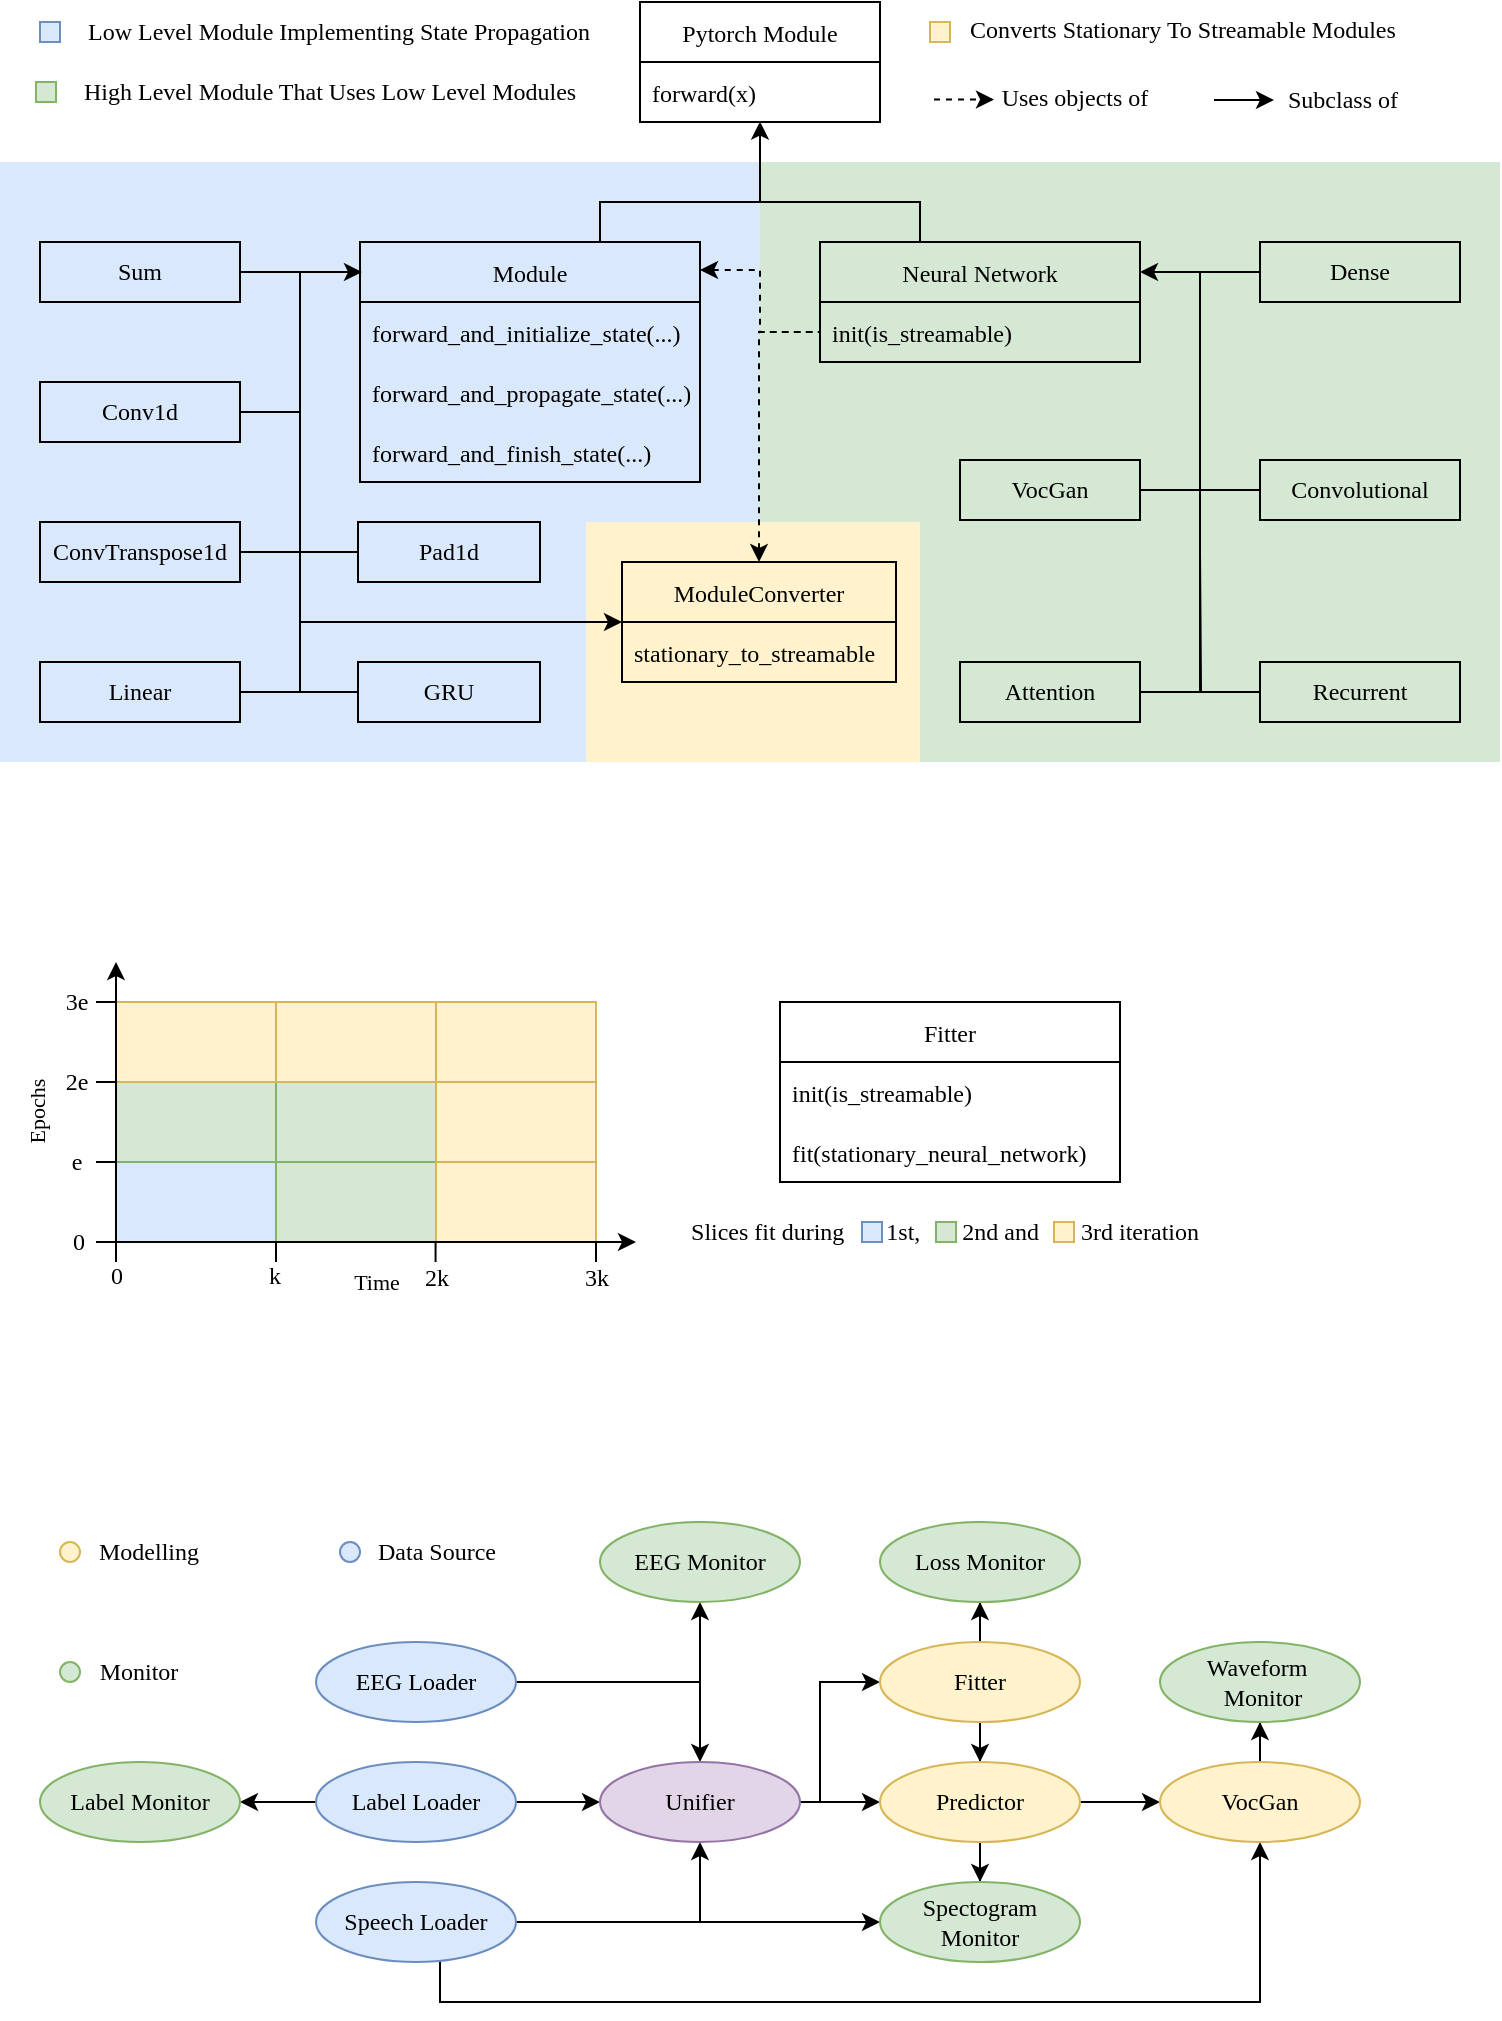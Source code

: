 <mxfile version="20.3.0" type="device"><diagram id="3E9D5Qc_rvLhLw5qt3-7" name="Page-1"><mxGraphModel dx="926" dy="1754" grid="1" gridSize="10" guides="1" tooltips="1" connect="1" arrows="1" fold="1" page="1" pageScale="1" pageWidth="827" pageHeight="1169" math="1" shadow="0"><root><mxCell id="0"/><mxCell id="1" parent="0"/><mxCell id="StV0U23VGAU0cRJ-C9mN-3" value="" style="rounded=0;whiteSpace=wrap;html=1;fillColor=#d5e8d4;strokeColor=none;" vertex="1" parent="1"><mxGeometry x="400" y="-1020" width="370" height="300" as="geometry"/></mxCell><mxCell id="StV0U23VGAU0cRJ-C9mN-1" value="" style="rounded=0;whiteSpace=wrap;html=1;fillColor=#dae8fc;strokeColor=none;" vertex="1" parent="1"><mxGeometry x="20" y="-1020" width="380" height="300" as="geometry"/></mxCell><mxCell id="StV0U23VGAU0cRJ-C9mN-6" style="edgeStyle=orthogonalEdgeStyle;rounded=0;orthogonalLoop=1;jettySize=auto;html=1;endArrow=none;endFill=0;" edge="1" parent="1" source="i_xNXgxYUfIw40Ac-vou-11"><mxGeometry relative="1" as="geometry"><mxPoint x="400" y="-1020" as="targetPoint"/><Array as="points"><mxPoint x="320" y="-1000"/><mxPoint x="400" y="-1000"/></Array></mxGeometry></mxCell><mxCell id="StV0U23VGAU0cRJ-C9mN-45" style="edgeStyle=orthogonalEdgeStyle;rounded=0;orthogonalLoop=1;jettySize=auto;html=1;entryX=0;entryY=0.5;entryDx=0;entryDy=0;fontFamily=Times New Roman;startArrow=classic;startFill=1;endArrow=none;endFill=0;dashed=1;" edge="1" parent="1" source="i_xNXgxYUfIw40Ac-vou-11" target="i_xNXgxYUfIw40Ac-vou-35"><mxGeometry relative="1" as="geometry"><Array as="points"><mxPoint x="400" y="-966"/><mxPoint x="400" y="-935"/></Array></mxGeometry></mxCell><mxCell id="i_xNXgxYUfIw40Ac-vou-11" value="Module" style="swimlane;fontStyle=0;childLayout=stackLayout;horizontal=1;startSize=30;horizontalStack=0;resizeParent=1;resizeParentMax=0;resizeLast=0;collapsible=1;marginBottom=0;fontFamily=Times New Roman;fillColor=none;" parent="1" vertex="1"><mxGeometry x="200" y="-980" width="170" height="120" as="geometry"/></mxCell><mxCell id="i_xNXgxYUfIw40Ac-vou-12" value="forward_and_initialize_state(...)" style="text;strokeColor=none;fillColor=none;align=left;verticalAlign=middle;spacingLeft=4;spacingRight=4;overflow=hidden;points=[[0,0.5],[1,0.5]];portConstraint=eastwest;rotatable=0;fontFamily=Times New Roman;" parent="i_xNXgxYUfIw40Ac-vou-11" vertex="1"><mxGeometry y="30" width="170" height="30" as="geometry"/></mxCell><mxCell id="i_xNXgxYUfIw40Ac-vou-13" value="forward_and_propagate_state(...)" style="text;strokeColor=none;fillColor=none;align=left;verticalAlign=middle;spacingLeft=4;spacingRight=4;overflow=hidden;points=[[0,0.5],[1,0.5]];portConstraint=eastwest;rotatable=0;fontFamily=Times New Roman;" parent="i_xNXgxYUfIw40Ac-vou-11" vertex="1"><mxGeometry y="60" width="170" height="30" as="geometry"/></mxCell><mxCell id="i_xNXgxYUfIw40Ac-vou-14" value="forward_and_finish_state(...)" style="text;strokeColor=none;fillColor=none;align=left;verticalAlign=middle;spacingLeft=4;spacingRight=4;overflow=hidden;points=[[0,0.5],[1,0.5]];portConstraint=eastwest;rotatable=0;fontFamily=Times New Roman;" parent="i_xNXgxYUfIw40Ac-vou-11" vertex="1"><mxGeometry y="90" width="170" height="30" as="geometry"/></mxCell><mxCell id="StV0U23VGAU0cRJ-C9mN-17" style="edgeStyle=orthogonalEdgeStyle;rounded=0;orthogonalLoop=1;jettySize=auto;html=1;endArrow=none;endFill=0;" edge="1" parent="1" source="i_xNXgxYUfIw40Ac-vou-15"><mxGeometry relative="1" as="geometry"><mxPoint x="170" y="-895" as="targetPoint"/></mxGeometry></mxCell><mxCell id="i_xNXgxYUfIw40Ac-vou-15" value="Conv1d" style="rounded=0;whiteSpace=wrap;html=1;fontFamily=Times New Roman;fillColor=none;" parent="1" vertex="1"><mxGeometry x="40" y="-910" width="100" height="30" as="geometry"/></mxCell><mxCell id="StV0U23VGAU0cRJ-C9mN-16" style="edgeStyle=orthogonalEdgeStyle;rounded=0;orthogonalLoop=1;jettySize=auto;html=1;endArrow=none;endFill=0;" edge="1" parent="1" source="i_xNXgxYUfIw40Ac-vou-16"><mxGeometry relative="1" as="geometry"><mxPoint x="180" y="-825" as="targetPoint"/></mxGeometry></mxCell><mxCell id="i_xNXgxYUfIw40Ac-vou-16" value="ConvTranspose1d" style="rounded=0;whiteSpace=wrap;html=1;fontFamily=Times New Roman;fillColor=none;" parent="1" vertex="1"><mxGeometry x="40" y="-840" width="100" height="30" as="geometry"/></mxCell><mxCell id="StV0U23VGAU0cRJ-C9mN-15" style="edgeStyle=orthogonalEdgeStyle;rounded=0;orthogonalLoop=1;jettySize=auto;html=1;endArrow=none;endFill=0;" edge="1" parent="1" source="i_xNXgxYUfIw40Ac-vou-17"><mxGeometry relative="1" as="geometry"><mxPoint x="180" y="-755" as="targetPoint"/></mxGeometry></mxCell><mxCell id="i_xNXgxYUfIw40Ac-vou-17" value="Linear" style="rounded=0;whiteSpace=wrap;html=1;fontFamily=Times New Roman;fillColor=none;" parent="1" vertex="1"><mxGeometry x="40" y="-770" width="100" height="30" as="geometry"/></mxCell><mxCell id="StV0U23VGAU0cRJ-C9mN-18" style="edgeStyle=orthogonalEdgeStyle;rounded=0;orthogonalLoop=1;jettySize=auto;html=1;endArrow=none;endFill=0;" edge="1" parent="1" source="i_xNXgxYUfIw40Ac-vou-18"><mxGeometry relative="1" as="geometry"><mxPoint x="180" y="-965" as="targetPoint"/></mxGeometry></mxCell><mxCell id="i_xNXgxYUfIw40Ac-vou-18" value="Sum" style="rounded=0;whiteSpace=wrap;html=1;fontFamily=Times New Roman;fillColor=none;" parent="1" vertex="1"><mxGeometry x="40" y="-980" width="100" height="30" as="geometry"/></mxCell><mxCell id="StV0U23VGAU0cRJ-C9mN-7" style="edgeStyle=orthogonalEdgeStyle;rounded=0;orthogonalLoop=1;jettySize=auto;html=1;entryX=0.5;entryY=0.992;entryDx=0;entryDy=0;entryPerimeter=0;" edge="1" parent="1" source="i_xNXgxYUfIw40Ac-vou-34" target="StV0U23VGAU0cRJ-C9mN-33"><mxGeometry relative="1" as="geometry"><mxPoint x="400" y="-1020" as="targetPoint"/><Array as="points"><mxPoint x="480" y="-1000"/><mxPoint x="400" y="-1000"/></Array></mxGeometry></mxCell><mxCell id="i_xNXgxYUfIw40Ac-vou-34" value="Neural Network" style="swimlane;fontStyle=0;childLayout=stackLayout;horizontal=1;startSize=30;horizontalStack=0;resizeParent=1;resizeParentMax=0;resizeLast=0;collapsible=1;marginBottom=0;fontFamily=Times New Roman;fillColor=none;" parent="1" vertex="1"><mxGeometry x="430" y="-980" width="160" height="60" as="geometry"/></mxCell><mxCell id="i_xNXgxYUfIw40Ac-vou-35" value="init(is_streamable)" style="text;strokeColor=none;fillColor=none;align=left;verticalAlign=middle;spacingLeft=4;spacingRight=4;overflow=hidden;points=[[0,0.5],[1,0.5]];portConstraint=eastwest;rotatable=0;fontFamily=Times New Roman;" parent="i_xNXgxYUfIw40Ac-vou-34" vertex="1"><mxGeometry y="30" width="160" height="30" as="geometry"/></mxCell><mxCell id="i_xNXgxYUfIw40Ac-vou-36" value="Convolutional" style="rounded=0;whiteSpace=wrap;html=1;fontFamily=Times New Roman;fillColor=none;" parent="1" vertex="1"><mxGeometry x="650" y="-871" width="100" height="30" as="geometry"/></mxCell><mxCell id="StV0U23VGAU0cRJ-C9mN-35" style="edgeStyle=orthogonalEdgeStyle;rounded=0;orthogonalLoop=1;jettySize=auto;html=1;fontFamily=Times New Roman;endArrow=none;endFill=0;" edge="1" parent="1" source="i_xNXgxYUfIw40Ac-vou-37"><mxGeometry relative="1" as="geometry"><mxPoint x="620" y="-825" as="targetPoint"/></mxGeometry></mxCell><mxCell id="i_xNXgxYUfIw40Ac-vou-37" value="Recurrent" style="rounded=0;whiteSpace=wrap;html=1;fontFamily=Times New Roman;fillColor=none;" parent="1" vertex="1"><mxGeometry x="650" y="-770" width="100" height="30" as="geometry"/></mxCell><mxCell id="i_xNXgxYUfIw40Ac-vou-39" style="edgeStyle=orthogonalEdgeStyle;rounded=0;orthogonalLoop=1;jettySize=auto;html=1;entryX=1;entryY=0.25;entryDx=0;entryDy=0;fontFamily=Times New Roman;endArrow=classic;endFill=1;" parent="1" source="i_xNXgxYUfIw40Ac-vou-38" target="i_xNXgxYUfIw40Ac-vou-34" edge="1"><mxGeometry relative="1" as="geometry"><Array as="points"><mxPoint x="620" y="-755"/><mxPoint x="620" y="-965"/></Array></mxGeometry></mxCell><mxCell id="i_xNXgxYUfIw40Ac-vou-38" value="Attention" style="rounded=0;whiteSpace=wrap;html=1;fontFamily=Times New Roman;fillColor=none;" parent="1" vertex="1"><mxGeometry x="500" y="-770" width="90" height="30" as="geometry"/></mxCell><mxCell id="StV0U23VGAU0cRJ-C9mN-14" style="edgeStyle=orthogonalEdgeStyle;rounded=0;orthogonalLoop=1;jettySize=auto;html=1;endArrow=none;endFill=0;" edge="1" parent="1" source="i_xNXgxYUfIw40Ac-vou-19"><mxGeometry relative="1" as="geometry"><mxPoint x="180" y="-825" as="targetPoint"/></mxGeometry></mxCell><mxCell id="i_xNXgxYUfIw40Ac-vou-19" value="Pad1d" style="rounded=0;whiteSpace=wrap;html=1;fontFamily=Times New Roman;fillColor=none;" parent="1" vertex="1"><mxGeometry x="199" y="-840" width="91" height="30" as="geometry"/></mxCell><mxCell id="i_xNXgxYUfIw40Ac-vou-46" value="Fitter" style="swimlane;fontStyle=0;childLayout=stackLayout;horizontal=1;startSize=30;horizontalStack=0;resizeParent=1;resizeParentMax=0;resizeLast=0;collapsible=1;marginBottom=0;fontFamily=Times New Roman;fillColor=none;" parent="1" vertex="1"><mxGeometry x="410" y="-600" width="170" height="90" as="geometry"/></mxCell><mxCell id="i_xNXgxYUfIw40Ac-vou-47" value="init(is_streamable)" style="text;strokeColor=none;fillColor=none;align=left;verticalAlign=middle;spacingLeft=4;spacingRight=4;overflow=hidden;points=[[0,0.5],[1,0.5]];portConstraint=eastwest;rotatable=0;fontFamily=Times New Roman;" parent="i_xNXgxYUfIw40Ac-vou-46" vertex="1"><mxGeometry y="30" width="170" height="30" as="geometry"/></mxCell><mxCell id="StV0U23VGAU0cRJ-C9mN-37" value="fit(stationary_neural_network)" style="text;strokeColor=none;fillColor=none;align=left;verticalAlign=middle;spacingLeft=4;spacingRight=4;overflow=hidden;points=[[0,0.5],[1,0.5]];portConstraint=eastwest;rotatable=0;fontFamily=Times New Roman;" vertex="1" parent="i_xNXgxYUfIw40Ac-vou-46"><mxGeometry y="60" width="170" height="30" as="geometry"/></mxCell><mxCell id="StV0U23VGAU0cRJ-C9mN-39" style="edgeStyle=orthogonalEdgeStyle;rounded=0;orthogonalLoop=1;jettySize=auto;html=1;fontFamily=Times New Roman;endArrow=none;endFill=0;" edge="1" parent="1" source="i_xNXgxYUfIw40Ac-vou-48"><mxGeometry relative="1" as="geometry"><mxPoint x="610" y="-965" as="targetPoint"/></mxGeometry></mxCell><mxCell id="i_xNXgxYUfIw40Ac-vou-48" value="Dense" style="rounded=0;whiteSpace=wrap;html=1;fontFamily=Times New Roman;fillColor=none;" parent="1" vertex="1"><mxGeometry x="650" y="-980" width="100" height="30" as="geometry"/></mxCell><mxCell id="i_xNXgxYUfIw40Ac-vou-50" value="" style="rounded=0;whiteSpace=wrap;html=1;fontFamily=Times New Roman;fillColor=#dae8fc;strokeColor=#6c8ebf;" parent="1" vertex="1"><mxGeometry x="78" y="-520" width="80" height="40" as="geometry"/></mxCell><mxCell id="i_xNXgxYUfIw40Ac-vou-51" value="" style="rounded=0;whiteSpace=wrap;html=1;fontFamily=Times New Roman;fillColor=#d5e8d4;strokeColor=#82b366;" parent="1" vertex="1"><mxGeometry x="158" y="-520" width="80" height="40" as="geometry"/></mxCell><mxCell id="i_xNXgxYUfIw40Ac-vou-52" value="" style="rounded=0;whiteSpace=wrap;html=1;fontFamily=Times New Roman;fillColor=#fff2cc;strokeColor=#d6b656;" parent="1" vertex="1"><mxGeometry x="238" y="-520" width="80" height="40" as="geometry"/></mxCell><mxCell id="i_xNXgxYUfIw40Ac-vou-53" value="" style="rounded=0;whiteSpace=wrap;html=1;fontFamily=Times New Roman;fillColor=#d5e8d4;strokeColor=#82b366;" parent="1" vertex="1"><mxGeometry x="158" y="-560" width="80" height="40" as="geometry"/></mxCell><mxCell id="i_xNXgxYUfIw40Ac-vou-54" value="" style="rounded=0;whiteSpace=wrap;html=1;fontFamily=Times New Roman;fillColor=#fff2cc;strokeColor=#d6b656;" parent="1" vertex="1"><mxGeometry x="238" y="-560" width="80" height="40" as="geometry"/></mxCell><mxCell id="i_xNXgxYUfIw40Ac-vou-55" value="" style="rounded=0;whiteSpace=wrap;html=1;fontFamily=Times New Roman;fillColor=#fff2cc;strokeColor=#d6b656;" parent="1" vertex="1"><mxGeometry x="158" y="-600" width="80" height="40" as="geometry"/></mxCell><mxCell id="i_xNXgxYUfIw40Ac-vou-56" value="" style="rounded=0;whiteSpace=wrap;html=1;fontFamily=Times New Roman;fillColor=#fff2cc;strokeColor=#d6b656;" parent="1" vertex="1"><mxGeometry x="238" y="-600" width="80" height="40" as="geometry"/></mxCell><mxCell id="i_xNXgxYUfIw40Ac-vou-57" value="" style="rounded=0;whiteSpace=wrap;html=1;fontFamily=Times New Roman;fillColor=#d5e8d4;strokeColor=#82b366;" parent="1" vertex="1"><mxGeometry x="78" y="-560" width="80" height="40" as="geometry"/></mxCell><mxCell id="i_xNXgxYUfIw40Ac-vou-58" value="" style="rounded=0;whiteSpace=wrap;html=1;fontFamily=Times New Roman;fillColor=#fff2cc;strokeColor=#d6b656;" parent="1" vertex="1"><mxGeometry x="78" y="-600" width="80" height="40" as="geometry"/></mxCell><mxCell id="i_xNXgxYUfIw40Ac-vou-59" value="Time" style="endArrow=classic;html=1;rounded=0;fontFamily=Times New Roman;" parent="1" edge="1"><mxGeometry y="-20" width="50" height="50" relative="1" as="geometry"><mxPoint x="78" y="-480" as="sourcePoint"/><mxPoint x="338" y="-480" as="targetPoint"/><mxPoint as="offset"/></mxGeometry></mxCell><mxCell id="i_xNXgxYUfIw40Ac-vou-60" value="" style="endArrow=classic;html=1;rounded=0;fontFamily=Times New Roman;" parent="1" edge="1"><mxGeometry width="50" height="50" relative="1" as="geometry"><mxPoint x="78" y="-480" as="sourcePoint"/><mxPoint x="78" y="-620" as="targetPoint"/></mxGeometry></mxCell><mxCell id="i_xNXgxYUfIw40Ac-vou-61" value="Epochs" style="edgeLabel;html=1;align=center;verticalAlign=middle;resizable=0;points=[];fontFamily=Times New Roman;horizontal=0;" parent="i_xNXgxYUfIw40Ac-vou-60" vertex="1" connectable="0"><mxGeometry x="-0.028" y="2" relative="1" as="geometry"><mxPoint x="-38" y="3" as="offset"/></mxGeometry></mxCell><mxCell id="i_xNXgxYUfIw40Ac-vou-71" value="" style="endArrow=none;html=1;rounded=0;fontFamily=Times New Roman;" parent="1" edge="1"><mxGeometry width="50" height="50" relative="1" as="geometry"><mxPoint x="158" y="-470" as="sourcePoint"/><mxPoint x="158" y="-480" as="targetPoint"/></mxGeometry></mxCell><mxCell id="i_xNXgxYUfIw40Ac-vou-72" value="" style="endArrow=none;html=1;rounded=0;fontFamily=Times New Roman;" parent="1" edge="1"><mxGeometry width="50" height="50" relative="1" as="geometry"><mxPoint x="78" y="-470" as="sourcePoint"/><mxPoint x="78" y="-480" as="targetPoint"/></mxGeometry></mxCell><mxCell id="i_xNXgxYUfIw40Ac-vou-73" value="" style="endArrow=none;html=1;rounded=0;fontFamily=Times New Roman;" parent="1" edge="1"><mxGeometry width="50" height="50" relative="1" as="geometry"><mxPoint x="237.78" y="-470" as="sourcePoint"/><mxPoint x="237.78" y="-480" as="targetPoint"/></mxGeometry></mxCell><mxCell id="i_xNXgxYUfIw40Ac-vou-74" value="" style="endArrow=none;html=1;rounded=0;fontFamily=Times New Roman;" parent="1" edge="1"><mxGeometry width="50" height="50" relative="1" as="geometry"><mxPoint x="318" y="-470" as="sourcePoint"/><mxPoint x="318" y="-480" as="targetPoint"/></mxGeometry></mxCell><mxCell id="i_xNXgxYUfIw40Ac-vou-75" value="" style="endArrow=none;html=1;rounded=0;fontFamily=Times New Roman;" parent="1" edge="1"><mxGeometry width="50" height="50" relative="1" as="geometry"><mxPoint x="78" y="-480" as="sourcePoint"/><mxPoint x="68.0" y="-480" as="targetPoint"/></mxGeometry></mxCell><mxCell id="i_xNXgxYUfIw40Ac-vou-77" value="" style="endArrow=none;html=1;rounded=0;fontFamily=Times New Roman;" parent="1" edge="1"><mxGeometry width="50" height="50" relative="1" as="geometry"><mxPoint x="78.0" y="-520" as="sourcePoint"/><mxPoint x="68.0" y="-520" as="targetPoint"/></mxGeometry></mxCell><mxCell id="i_xNXgxYUfIw40Ac-vou-78" value="" style="endArrow=none;html=1;rounded=0;fontFamily=Times New Roman;" parent="1" edge="1"><mxGeometry width="50" height="50" relative="1" as="geometry"><mxPoint x="78.0" y="-560" as="sourcePoint"/><mxPoint x="68.0" y="-560" as="targetPoint"/></mxGeometry></mxCell><mxCell id="i_xNXgxYUfIw40Ac-vou-79" value="" style="endArrow=none;html=1;rounded=0;fontFamily=Times New Roman;" parent="1" edge="1"><mxGeometry width="50" height="50" relative="1" as="geometry"><mxPoint x="78.0" y="-600" as="sourcePoint"/><mxPoint x="68.0" y="-600" as="targetPoint"/></mxGeometry></mxCell><mxCell id="i_xNXgxYUfIw40Ac-vou-80" value="0" style="text;html=1;align=center;verticalAlign=middle;resizable=0;points=[];autosize=1;strokeColor=none;fillColor=none;fontFamily=Times New Roman;" parent="1" vertex="1"><mxGeometry x="63" y="-478" width="30" height="30" as="geometry"/></mxCell><mxCell id="i_xNXgxYUfIw40Ac-vou-81" value="k" style="text;html=1;align=center;verticalAlign=middle;resizable=0;points=[];autosize=1;strokeColor=none;fillColor=none;fontFamily=Times New Roman;" parent="1" vertex="1"><mxGeometry x="142" y="-478" width="30" height="30" as="geometry"/></mxCell><mxCell id="i_xNXgxYUfIw40Ac-vou-82" value="2k" style="text;html=1;align=center;verticalAlign=middle;resizable=0;points=[];autosize=1;strokeColor=none;fillColor=none;fontFamily=Times New Roman;" parent="1" vertex="1"><mxGeometry x="218" y="-477" width="40" height="30" as="geometry"/></mxCell><mxCell id="i_xNXgxYUfIw40Ac-vou-83" value="3k" style="text;html=1;align=center;verticalAlign=middle;resizable=0;points=[];autosize=1;strokeColor=none;fillColor=none;fontFamily=Times New Roman;" parent="1" vertex="1"><mxGeometry x="298" y="-477" width="40" height="30" as="geometry"/></mxCell><mxCell id="i_xNXgxYUfIw40Ac-vou-84" value="0" style="text;html=1;align=center;verticalAlign=middle;resizable=0;points=[];autosize=1;strokeColor=none;fillColor=none;fontFamily=Times New Roman;" parent="1" vertex="1"><mxGeometry x="44" y="-495" width="30" height="30" as="geometry"/></mxCell><mxCell id="i_xNXgxYUfIw40Ac-vou-85" value="e" style="text;html=1;align=center;verticalAlign=middle;resizable=0;points=[];autosize=1;strokeColor=none;fillColor=none;fontFamily=Times New Roman;" parent="1" vertex="1"><mxGeometry x="43" y="-535" width="30" height="30" as="geometry"/></mxCell><mxCell id="i_xNXgxYUfIw40Ac-vou-86" value="2e" style="text;html=1;align=center;verticalAlign=middle;resizable=0;points=[];autosize=1;strokeColor=none;fillColor=none;fontFamily=Times New Roman;" parent="1" vertex="1"><mxGeometry x="43" y="-575" width="30" height="30" as="geometry"/></mxCell><mxCell id="i_xNXgxYUfIw40Ac-vou-87" value="3e" style="text;html=1;align=center;verticalAlign=middle;resizable=0;points=[];autosize=1;strokeColor=none;fillColor=none;fontFamily=Times New Roman;" parent="1" vertex="1"><mxGeometry x="43" y="-615" width="30" height="30" as="geometry"/></mxCell><mxCell id="i_xNXgxYUfIw40Ac-vou-102" style="edgeStyle=orthogonalEdgeStyle;rounded=0;orthogonalLoop=1;jettySize=auto;html=1;entryX=0.5;entryY=0;entryDx=0;entryDy=0;fontFamily=Times New Roman;endArrow=classic;endFill=1;" parent="1" source="i_xNXgxYUfIw40Ac-vou-89" target="i_xNXgxYUfIw40Ac-vou-92" edge="1"><mxGeometry relative="1" as="geometry"><Array as="points"><mxPoint x="370" y="-260"/></Array></mxGeometry></mxCell><mxCell id="i_xNXgxYUfIw40Ac-vou-112" style="edgeStyle=orthogonalEdgeStyle;rounded=0;orthogonalLoop=1;jettySize=auto;html=1;fontFamily=Times New Roman;endArrow=classic;endFill=1;" parent="1" source="i_xNXgxYUfIw40Ac-vou-89" target="i_xNXgxYUfIw40Ac-vou-96" edge="1"><mxGeometry relative="1" as="geometry"/></mxCell><mxCell id="i_xNXgxYUfIw40Ac-vou-89" value="EEG Loader" style="ellipse;whiteSpace=wrap;html=1;fontFamily=Times New Roman;fillColor=#dae8fc;strokeColor=#6c8ebf;" parent="1" vertex="1"><mxGeometry x="178" y="-280" width="100" height="40" as="geometry"/></mxCell><mxCell id="i_xNXgxYUfIw40Ac-vou-103" style="edgeStyle=orthogonalEdgeStyle;rounded=0;orthogonalLoop=1;jettySize=auto;html=1;entryX=0.5;entryY=1;entryDx=0;entryDy=0;fontFamily=Times New Roman;endArrow=classic;endFill=1;" parent="1" source="i_xNXgxYUfIw40Ac-vou-90" target="i_xNXgxYUfIw40Ac-vou-92" edge="1"><mxGeometry relative="1" as="geometry"/></mxCell><mxCell id="i_xNXgxYUfIw40Ac-vou-117" style="edgeStyle=orthogonalEdgeStyle;rounded=0;orthogonalLoop=1;jettySize=auto;html=1;entryX=0;entryY=0.5;entryDx=0;entryDy=0;fontFamily=Times New Roman;endArrow=classic;endFill=1;" parent="1" source="i_xNXgxYUfIw40Ac-vou-90" target="i_xNXgxYUfIw40Ac-vou-97" edge="1"><mxGeometry relative="1" as="geometry"/></mxCell><mxCell id="i_xNXgxYUfIw40Ac-vou-118" style="edgeStyle=orthogonalEdgeStyle;rounded=0;orthogonalLoop=1;jettySize=auto;html=1;entryX=0.5;entryY=1;entryDx=0;entryDy=0;fontFamily=Times New Roman;endArrow=classic;endFill=1;" parent="1" source="i_xNXgxYUfIw40Ac-vou-90" target="i_xNXgxYUfIw40Ac-vou-95" edge="1"><mxGeometry relative="1" as="geometry"><Array as="points"><mxPoint x="240" y="-100"/><mxPoint x="650" y="-100"/></Array></mxGeometry></mxCell><mxCell id="i_xNXgxYUfIw40Ac-vou-90" value="Speech Loader" style="ellipse;whiteSpace=wrap;html=1;fontFamily=Times New Roman;fillColor=#dae8fc;strokeColor=#6c8ebf;" parent="1" vertex="1"><mxGeometry x="178" y="-160" width="100" height="40" as="geometry"/></mxCell><mxCell id="i_xNXgxYUfIw40Ac-vou-104" style="edgeStyle=orthogonalEdgeStyle;rounded=0;orthogonalLoop=1;jettySize=auto;html=1;entryX=0;entryY=0.5;entryDx=0;entryDy=0;fontFamily=Times New Roman;endArrow=classic;endFill=1;" parent="1" source="i_xNXgxYUfIw40Ac-vou-91" target="i_xNXgxYUfIw40Ac-vou-92" edge="1"><mxGeometry relative="1" as="geometry"><Array as="points"><mxPoint x="280" y="-200"/><mxPoint x="280" y="-200"/></Array></mxGeometry></mxCell><mxCell id="i_xNXgxYUfIw40Ac-vou-116" style="edgeStyle=orthogonalEdgeStyle;rounded=0;orthogonalLoop=1;jettySize=auto;html=1;fontFamily=Times New Roman;endArrow=classic;endFill=1;" parent="1" source="i_xNXgxYUfIw40Ac-vou-91" target="i_xNXgxYUfIw40Ac-vou-100" edge="1"><mxGeometry relative="1" as="geometry"/></mxCell><mxCell id="i_xNXgxYUfIw40Ac-vou-91" value="Label Loader" style="ellipse;whiteSpace=wrap;html=1;fontFamily=Times New Roman;fillColor=#dae8fc;strokeColor=#6c8ebf;" parent="1" vertex="1"><mxGeometry x="178" y="-220" width="100" height="40" as="geometry"/></mxCell><mxCell id="i_xNXgxYUfIw40Ac-vou-105" style="edgeStyle=orthogonalEdgeStyle;rounded=0;orthogonalLoop=1;jettySize=auto;html=1;entryX=0;entryY=0.5;entryDx=0;entryDy=0;fontFamily=Times New Roman;endArrow=classic;endFill=1;" parent="1" source="i_xNXgxYUfIw40Ac-vou-92" target="i_xNXgxYUfIw40Ac-vou-93" edge="1"><mxGeometry relative="1" as="geometry"><Array as="points"><mxPoint x="430" y="-200"/><mxPoint x="430" y="-260"/></Array></mxGeometry></mxCell><mxCell id="i_xNXgxYUfIw40Ac-vou-106" style="edgeStyle=orthogonalEdgeStyle;rounded=0;orthogonalLoop=1;jettySize=auto;html=1;entryX=0;entryY=0.5;entryDx=0;entryDy=0;fontFamily=Times New Roman;endArrow=classic;endFill=1;" parent="1" source="i_xNXgxYUfIw40Ac-vou-92" target="i_xNXgxYUfIw40Ac-vou-94" edge="1"><mxGeometry relative="1" as="geometry"/></mxCell><mxCell id="i_xNXgxYUfIw40Ac-vou-92" value="Unifier" style="ellipse;whiteSpace=wrap;html=1;fontFamily=Times New Roman;fillColor=#e1d5e7;strokeColor=#9673a6;" parent="1" vertex="1"><mxGeometry x="320" y="-220" width="100" height="40" as="geometry"/></mxCell><mxCell id="i_xNXgxYUfIw40Ac-vou-108" style="edgeStyle=orthogonalEdgeStyle;rounded=0;orthogonalLoop=1;jettySize=auto;html=1;entryX=0.5;entryY=0;entryDx=0;entryDy=0;fontFamily=Times New Roman;endArrow=classic;endFill=1;" parent="1" source="i_xNXgxYUfIw40Ac-vou-93" target="i_xNXgxYUfIw40Ac-vou-94" edge="1"><mxGeometry relative="1" as="geometry"><Array as="points"/></mxGeometry></mxCell><mxCell id="i_xNXgxYUfIw40Ac-vou-111" style="edgeStyle=orthogonalEdgeStyle;rounded=0;orthogonalLoop=1;jettySize=auto;html=1;entryX=0.5;entryY=1;entryDx=0;entryDy=0;fontFamily=Times New Roman;endArrow=classic;endFill=1;" parent="1" source="i_xNXgxYUfIw40Ac-vou-93" target="i_xNXgxYUfIw40Ac-vou-99" edge="1"><mxGeometry relative="1" as="geometry"/></mxCell><mxCell id="i_xNXgxYUfIw40Ac-vou-93" value="Fitter" style="ellipse;whiteSpace=wrap;html=1;fontFamily=Times New Roman;fillColor=#fff2cc;strokeColor=#d6b656;" parent="1" vertex="1"><mxGeometry x="460" y="-280" width="100" height="40" as="geometry"/></mxCell><mxCell id="i_xNXgxYUfIw40Ac-vou-107" style="edgeStyle=orthogonalEdgeStyle;rounded=0;orthogonalLoop=1;jettySize=auto;html=1;entryX=0;entryY=0.5;entryDx=0;entryDy=0;fontFamily=Times New Roman;endArrow=classic;endFill=1;" parent="1" source="i_xNXgxYUfIw40Ac-vou-94" target="i_xNXgxYUfIw40Ac-vou-95" edge="1"><mxGeometry relative="1" as="geometry"/></mxCell><mxCell id="i_xNXgxYUfIw40Ac-vou-113" style="edgeStyle=orthogonalEdgeStyle;rounded=0;orthogonalLoop=1;jettySize=auto;html=1;entryX=0.5;entryY=0;entryDx=0;entryDy=0;fontFamily=Times New Roman;endArrow=classic;endFill=1;" parent="1" source="i_xNXgxYUfIw40Ac-vou-94" target="i_xNXgxYUfIw40Ac-vou-97" edge="1"><mxGeometry relative="1" as="geometry"/></mxCell><mxCell id="i_xNXgxYUfIw40Ac-vou-94" value="Predictor" style="ellipse;whiteSpace=wrap;html=1;fontFamily=Times New Roman;fillColor=#fff2cc;strokeColor=#d6b656;" parent="1" vertex="1"><mxGeometry x="460" y="-220" width="100" height="40" as="geometry"/></mxCell><mxCell id="i_xNXgxYUfIw40Ac-vou-109" style="edgeStyle=orthogonalEdgeStyle;rounded=0;orthogonalLoop=1;jettySize=auto;html=1;entryX=0.5;entryY=1;entryDx=0;entryDy=0;fontFamily=Times New Roman;endArrow=classic;endFill=1;" parent="1" source="i_xNXgxYUfIw40Ac-vou-95" target="i_xNXgxYUfIw40Ac-vou-98" edge="1"><mxGeometry relative="1" as="geometry"/></mxCell><mxCell id="i_xNXgxYUfIw40Ac-vou-95" value="VocGan" style="ellipse;whiteSpace=wrap;html=1;fontFamily=Times New Roman;fillColor=#fff2cc;strokeColor=#d6b656;" parent="1" vertex="1"><mxGeometry x="600" y="-220" width="100" height="40" as="geometry"/></mxCell><mxCell id="i_xNXgxYUfIw40Ac-vou-96" value="EEG Monitor" style="ellipse;whiteSpace=wrap;html=1;fontFamily=Times New Roman;fillColor=#d5e8d4;strokeColor=#82b366;" parent="1" vertex="1"><mxGeometry x="320" y="-340" width="100" height="40" as="geometry"/></mxCell><mxCell id="i_xNXgxYUfIw40Ac-vou-97" value="Spectogram Monitor" style="ellipse;whiteSpace=wrap;html=1;fontFamily=Times New Roman;fillColor=#d5e8d4;strokeColor=#82b366;" parent="1" vertex="1"><mxGeometry x="460" y="-160" width="100" height="40" as="geometry"/></mxCell><mxCell id="i_xNXgxYUfIw40Ac-vou-98" value="Waveform&amp;nbsp; &amp;nbsp;Monitor" style="ellipse;whiteSpace=wrap;html=1;fontFamily=Times New Roman;fillColor=#d5e8d4;strokeColor=#82b366;" parent="1" vertex="1"><mxGeometry x="600" y="-280" width="100" height="40" as="geometry"/></mxCell><mxCell id="i_xNXgxYUfIw40Ac-vou-99" value="Loss Monitor" style="ellipse;whiteSpace=wrap;html=1;fontFamily=Times New Roman;fillColor=#d5e8d4;strokeColor=#82b366;" parent="1" vertex="1"><mxGeometry x="460" y="-340" width="100" height="40" as="geometry"/></mxCell><mxCell id="i_xNXgxYUfIw40Ac-vou-100" value="Label Monitor" style="ellipse;whiteSpace=wrap;html=1;fontFamily=Times New Roman;fillColor=#d5e8d4;strokeColor=#82b366;" parent="1" vertex="1"><mxGeometry x="40" y="-220" width="100" height="40" as="geometry"/></mxCell><mxCell id="i_xNXgxYUfIw40Ac-vou-120" value="Modelling" style="text;html=1;align=center;verticalAlign=middle;resizable=0;points=[];autosize=1;strokeColor=none;fillColor=none;fontFamily=Times New Roman;" parent="1" vertex="1"><mxGeometry x="59" y="-340" width="70" height="30" as="geometry"/></mxCell><mxCell id="i_xNXgxYUfIw40Ac-vou-121" value="Monitor" style="text;html=1;align=center;verticalAlign=middle;resizable=0;points=[];autosize=1;strokeColor=none;fillColor=none;fontFamily=Times New Roman;" parent="1" vertex="1"><mxGeometry x="59" y="-280" width="60" height="30" as="geometry"/></mxCell><mxCell id="i_xNXgxYUfIw40Ac-vou-125" value="" style="ellipse;whiteSpace=wrap;html=1;aspect=fixed;fontFamily=Times New Roman;fillColor=#fff2cc;strokeColor=#d6b656;" parent="1" vertex="1"><mxGeometry x="50" y="-330" width="10" height="10" as="geometry"/></mxCell><mxCell id="i_xNXgxYUfIw40Ac-vou-126" value="" style="ellipse;whiteSpace=wrap;html=1;aspect=fixed;fontFamily=Times New Roman;fillColor=#d5e8d4;strokeColor=#82b366;" parent="1" vertex="1"><mxGeometry x="50" y="-270" width="10" height="10" as="geometry"/></mxCell><mxCell id="i_xNXgxYUfIw40Ac-vou-127" value="" style="group" parent="1" vertex="1" connectable="0"><mxGeometry x="190" y="-340" width="88" height="30" as="geometry"/></mxCell><mxCell id="i_xNXgxYUfIw40Ac-vou-119" value="Data Source" style="text;html=1;align=center;verticalAlign=middle;resizable=0;points=[];autosize=1;strokeColor=none;fillColor=none;fontFamily=Times New Roman;" parent="i_xNXgxYUfIw40Ac-vou-127" vertex="1"><mxGeometry x="8" width="80" height="30" as="geometry"/></mxCell><mxCell id="i_xNXgxYUfIw40Ac-vou-123" value="" style="ellipse;whiteSpace=wrap;html=1;aspect=fixed;fontFamily=Times New Roman;fillColor=#dae8fc;strokeColor=#6c8ebf;" parent="i_xNXgxYUfIw40Ac-vou-127" vertex="1"><mxGeometry y="10" width="10" height="10" as="geometry"/></mxCell><mxCell id="StV0U23VGAU0cRJ-C9mN-13" style="edgeStyle=orthogonalEdgeStyle;rounded=0;orthogonalLoop=1;jettySize=auto;html=1;endArrow=classic;endFill=1;" edge="1" parent="1" source="i_xNXgxYUfIw40Ac-vou-20"><mxGeometry relative="1" as="geometry"><mxPoint x="201" y="-965" as="targetPoint"/><Array as="points"><mxPoint x="170" y="-755"/><mxPoint x="170" y="-965"/></Array></mxGeometry></mxCell><mxCell id="i_xNXgxYUfIw40Ac-vou-20" value="GRU" style="rounded=0;whiteSpace=wrap;html=1;fontFamily=Times New Roman;fillColor=none;" parent="1" vertex="1"><mxGeometry x="199" y="-770" width="91" height="30" as="geometry"/></mxCell><mxCell id="StV0U23VGAU0cRJ-C9mN-38" style="edgeStyle=orthogonalEdgeStyle;rounded=0;orthogonalLoop=1;jettySize=auto;html=1;entryX=0;entryY=0.5;entryDx=0;entryDy=0;fontFamily=Times New Roman;endArrow=none;endFill=0;" edge="1" parent="1" source="StV0U23VGAU0cRJ-C9mN-27" target="i_xNXgxYUfIw40Ac-vou-36"><mxGeometry relative="1" as="geometry"/></mxCell><mxCell id="StV0U23VGAU0cRJ-C9mN-27" value="VocGan" style="rounded=0;whiteSpace=wrap;html=1;fontFamily=Times New Roman;fillColor=none;" vertex="1" parent="1"><mxGeometry x="500" y="-871" width="90" height="30" as="geometry"/></mxCell><mxCell id="StV0U23VGAU0cRJ-C9mN-32" value="Pytorch Module" style="swimlane;fontStyle=0;childLayout=stackLayout;horizontal=1;startSize=30;horizontalStack=0;resizeParent=1;resizeParentMax=0;resizeLast=0;collapsible=1;marginBottom=0;fontFamily=Times New Roman;fillColor=none;" vertex="1" parent="1"><mxGeometry x="340" y="-1100" width="120" height="60" as="geometry"/></mxCell><mxCell id="StV0U23VGAU0cRJ-C9mN-33" value="forward(x)" style="text;strokeColor=none;fillColor=none;align=left;verticalAlign=middle;spacingLeft=4;spacingRight=4;overflow=hidden;points=[[0,0.5],[1,0.5]];portConstraint=eastwest;rotatable=0;fontFamily=Times New Roman;" vertex="1" parent="StV0U23VGAU0cRJ-C9mN-32"><mxGeometry y="30" width="120" height="30" as="geometry"/></mxCell><mxCell id="StV0U23VGAU0cRJ-C9mN-40" value="" style="rounded=0;whiteSpace=wrap;html=1;fontFamily=Times New Roman;fillColor=#fff2cc;strokeColor=none;" vertex="1" parent="1"><mxGeometry x="313" y="-840" width="167" height="120" as="geometry"/></mxCell><mxCell id="StV0U23VGAU0cRJ-C9mN-44" style="edgeStyle=orthogonalEdgeStyle;rounded=0;orthogonalLoop=1;jettySize=auto;html=1;fontFamily=Times New Roman;endArrow=none;endFill=0;startArrow=classic;startFill=1;" edge="1" parent="1" source="StV0U23VGAU0cRJ-C9mN-41"><mxGeometry relative="1" as="geometry"><mxPoint x="170" y="-790" as="targetPoint"/></mxGeometry></mxCell><mxCell id="StV0U23VGAU0cRJ-C9mN-41" value="ModuleConverter" style="swimlane;fontStyle=0;childLayout=stackLayout;horizontal=1;startSize=30;horizontalStack=0;resizeParent=1;resizeParentMax=0;resizeLast=0;collapsible=1;marginBottom=0;fontFamily=Times New Roman;fillColor=none;" vertex="1" parent="1"><mxGeometry x="331" y="-820" width="137" height="60" as="geometry"/></mxCell><mxCell id="StV0U23VGAU0cRJ-C9mN-42" value="stationary_to_streamable" style="text;strokeColor=none;fillColor=none;align=left;verticalAlign=middle;spacingLeft=4;spacingRight=4;overflow=hidden;points=[[0,0.5],[1,0.5]];portConstraint=eastwest;rotatable=0;fontFamily=Times New Roman;" vertex="1" parent="StV0U23VGAU0cRJ-C9mN-41"><mxGeometry y="30" width="137" height="30" as="geometry"/></mxCell><mxCell id="StV0U23VGAU0cRJ-C9mN-53" value="" style="rounded=0;whiteSpace=wrap;html=1;fontFamily=Times New Roman;fillColor=#fff2cc;strokeColor=#d6b656;" vertex="1" parent="1"><mxGeometry x="485" y="-1090" width="10" height="10" as="geometry"/></mxCell><mxCell id="StV0U23VGAU0cRJ-C9mN-54" value="" style="rounded=0;whiteSpace=wrap;html=1;fontFamily=Times New Roman;fillColor=#d5e8d4;strokeColor=#82b366;" vertex="1" parent="1"><mxGeometry x="38" y="-1060" width="10" height="10" as="geometry"/></mxCell><mxCell id="StV0U23VGAU0cRJ-C9mN-55" value="" style="rounded=0;whiteSpace=wrap;html=1;fontFamily=Times New Roman;fillColor=#dae8fc;strokeColor=#6c8ebf;" vertex="1" parent="1"><mxGeometry x="40" y="-1090" width="10" height="10" as="geometry"/></mxCell><mxCell id="StV0U23VGAU0cRJ-C9mN-56" value="Low Level Module Implementing State Propagation" style="text;html=1;align=center;verticalAlign=middle;resizable=0;points=[];autosize=1;strokeColor=none;fillColor=none;fontFamily=Times New Roman;" vertex="1" parent="1"><mxGeometry x="54" y="-1100" width="270" height="30" as="geometry"/></mxCell><mxCell id="StV0U23VGAU0cRJ-C9mN-58" value="High Level Module That&amp;nbsp;&lt;span style=&quot;background-color: initial;&quot;&gt;Uses Low Level Modules&lt;/span&gt;" style="text;html=1;align=left;verticalAlign=middle;resizable=0;points=[];autosize=1;strokeColor=none;fillColor=none;fontFamily=Times New Roman;" vertex="1" parent="1"><mxGeometry x="60" y="-1070" width="270" height="30" as="geometry"/></mxCell><mxCell id="StV0U23VGAU0cRJ-C9mN-59" value="Converts Stationary To Streamable Modules" style="text;html=1;align=left;verticalAlign=middle;resizable=0;points=[];autosize=1;strokeColor=none;fillColor=none;fontFamily=Times New Roman;" vertex="1" parent="1"><mxGeometry x="503" y="-1101" width="240" height="30" as="geometry"/></mxCell><mxCell id="StV0U23VGAU0cRJ-C9mN-60" style="edgeStyle=orthogonalEdgeStyle;rounded=0;orthogonalLoop=1;jettySize=auto;html=1;fontFamily=Times New Roman;startArrow=classic;startFill=1;endArrow=none;endFill=0;dashed=1;exitX=0.5;exitY=0;exitDx=0;exitDy=0;entryX=0;entryY=0.5;entryDx=0;entryDy=0;" edge="1" parent="1" source="StV0U23VGAU0cRJ-C9mN-41" target="i_xNXgxYUfIw40Ac-vou-35"><mxGeometry relative="1" as="geometry"><mxPoint x="380.0" y="-956" as="sourcePoint"/><mxPoint x="400" y="-930" as="targetPoint"/><Array as="points"/></mxGeometry></mxCell><mxCell id="StV0U23VGAU0cRJ-C9mN-50" value="Uses objects of" style="text;html=1;align=center;verticalAlign=middle;resizable=0;points=[];autosize=1;strokeColor=none;fillColor=none;fontFamily=Times New Roman;" vertex="1" parent="1"><mxGeometry x="507" y="-1067" width="100" height="30" as="geometry"/></mxCell><mxCell id="StV0U23VGAU0cRJ-C9mN-47" value="" style="rounded=0;orthogonalLoop=1;jettySize=auto;html=1;dashed=1;fontFamily=Times New Roman;startArrow=none;startFill=0;endArrow=classic;endFill=1;" edge="1" parent="1"><mxGeometry relative="1" as="geometry"><mxPoint x="487" y="-1051.22" as="sourcePoint"/><mxPoint x="517" y="-1051.22" as="targetPoint"/></mxGeometry></mxCell><mxCell id="StV0U23VGAU0cRJ-C9mN-48" value="" style="rounded=0;orthogonalLoop=1;jettySize=auto;html=1;fontFamily=Times New Roman;startArrow=none;startFill=0;endArrow=classic;endFill=1;" edge="1" parent="1"><mxGeometry relative="1" as="geometry"><mxPoint x="627" y="-1051" as="sourcePoint"/><mxPoint x="657" y="-1051" as="targetPoint"/></mxGeometry></mxCell><mxCell id="StV0U23VGAU0cRJ-C9mN-49" value="Subclass of" style="text;html=1;align=center;verticalAlign=middle;resizable=0;points=[];autosize=1;strokeColor=none;fillColor=none;fontFamily=Times New Roman;" vertex="1" parent="1"><mxGeometry x="651" y="-1066" width="80" height="30" as="geometry"/></mxCell><mxCell id="StV0U23VGAU0cRJ-C9mN-61" value="" style="group" vertex="1" connectable="0" parent="1"><mxGeometry x="352" y="-500" width="280" height="30" as="geometry"/></mxCell><mxCell id="i_xNXgxYUfIw40Ac-vou-88" value="Slices fit during&amp;nbsp; &amp;nbsp; &amp;nbsp; &amp;nbsp;1st,&amp;nbsp; &amp;nbsp; &amp;nbsp; &amp;nbsp;2nd and&amp;nbsp; &amp;nbsp; &amp;nbsp; &amp;nbsp;3rd iteration" style="text;html=1;align=center;verticalAlign=middle;resizable=0;points=[];autosize=1;strokeColor=none;fillColor=none;fontFamily=Times New Roman;" parent="StV0U23VGAU0cRJ-C9mN-61" vertex="1"><mxGeometry width="280" height="30" as="geometry"/></mxCell><mxCell id="i_xNXgxYUfIw40Ac-vou-69" value="" style="rounded=0;whiteSpace=wrap;html=1;fontFamily=Times New Roman;fillColor=#fff2cc;strokeColor=#d6b656;" parent="StV0U23VGAU0cRJ-C9mN-61" vertex="1"><mxGeometry x="195" y="10" width="10" height="10" as="geometry"/></mxCell><mxCell id="i_xNXgxYUfIw40Ac-vou-66" value="" style="rounded=0;whiteSpace=wrap;html=1;fontFamily=Times New Roman;fillColor=#d5e8d4;strokeColor=#82b366;" parent="StV0U23VGAU0cRJ-C9mN-61" vertex="1"><mxGeometry x="136" y="10" width="10" height="10" as="geometry"/></mxCell><mxCell id="i_xNXgxYUfIw40Ac-vou-62" value="" style="rounded=0;whiteSpace=wrap;html=1;fontFamily=Times New Roman;fillColor=#dae8fc;strokeColor=#6c8ebf;" parent="StV0U23VGAU0cRJ-C9mN-61" vertex="1"><mxGeometry x="99" y="10" width="10" height="10" as="geometry"/></mxCell></root></mxGraphModel></diagram></mxfile>